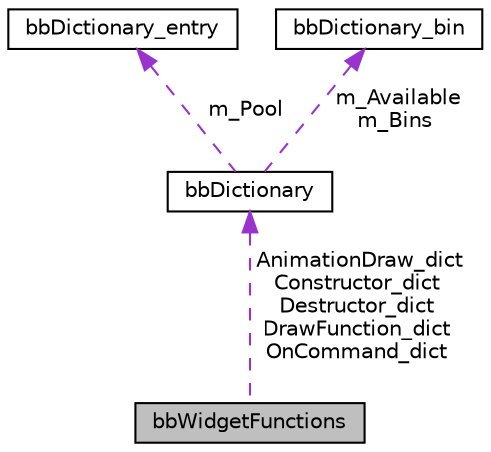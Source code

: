 digraph "bbWidgetFunctions"
{
 // LATEX_PDF_SIZE
  edge [fontname="Helvetica",fontsize="10",labelfontname="Helvetica",labelfontsize="10"];
  node [fontname="Helvetica",fontsize="10",shape=record];
  Node1 [label="bbWidgetFunctions",height=0.2,width=0.4,color="black", fillcolor="grey75", style="filled", fontcolor="black",tooltip=" "];
  Node2 -> Node1 [dir="back",color="darkorchid3",fontsize="10",style="dashed",label=" AnimationDraw_dict\nConstructor_dict\nDestructor_dict\nDrawFunction_dict\nOnCommand_dict" ,fontname="Helvetica"];
  Node2 [label="bbDictionary",height=0.2,width=0.4,color="black", fillcolor="white", style="filled",URL="$structbbDictionary.html",tooltip=" "];
  Node3 -> Node2 [dir="back",color="darkorchid3",fontsize="10",style="dashed",label=" m_Pool" ,fontname="Helvetica"];
  Node3 [label="bbDictionary_entry",height=0.2,width=0.4,color="black", fillcolor="white", style="filled",URL="$structbbDictionary__entry.html",tooltip=" "];
  Node4 -> Node2 [dir="back",color="darkorchid3",fontsize="10",style="dashed",label=" m_Available\nm_Bins" ,fontname="Helvetica"];
  Node4 [label="bbDictionary_bin",height=0.2,width=0.4,color="black", fillcolor="white", style="filled",URL="$structbbDictionary__bin.html",tooltip=" "];
}
